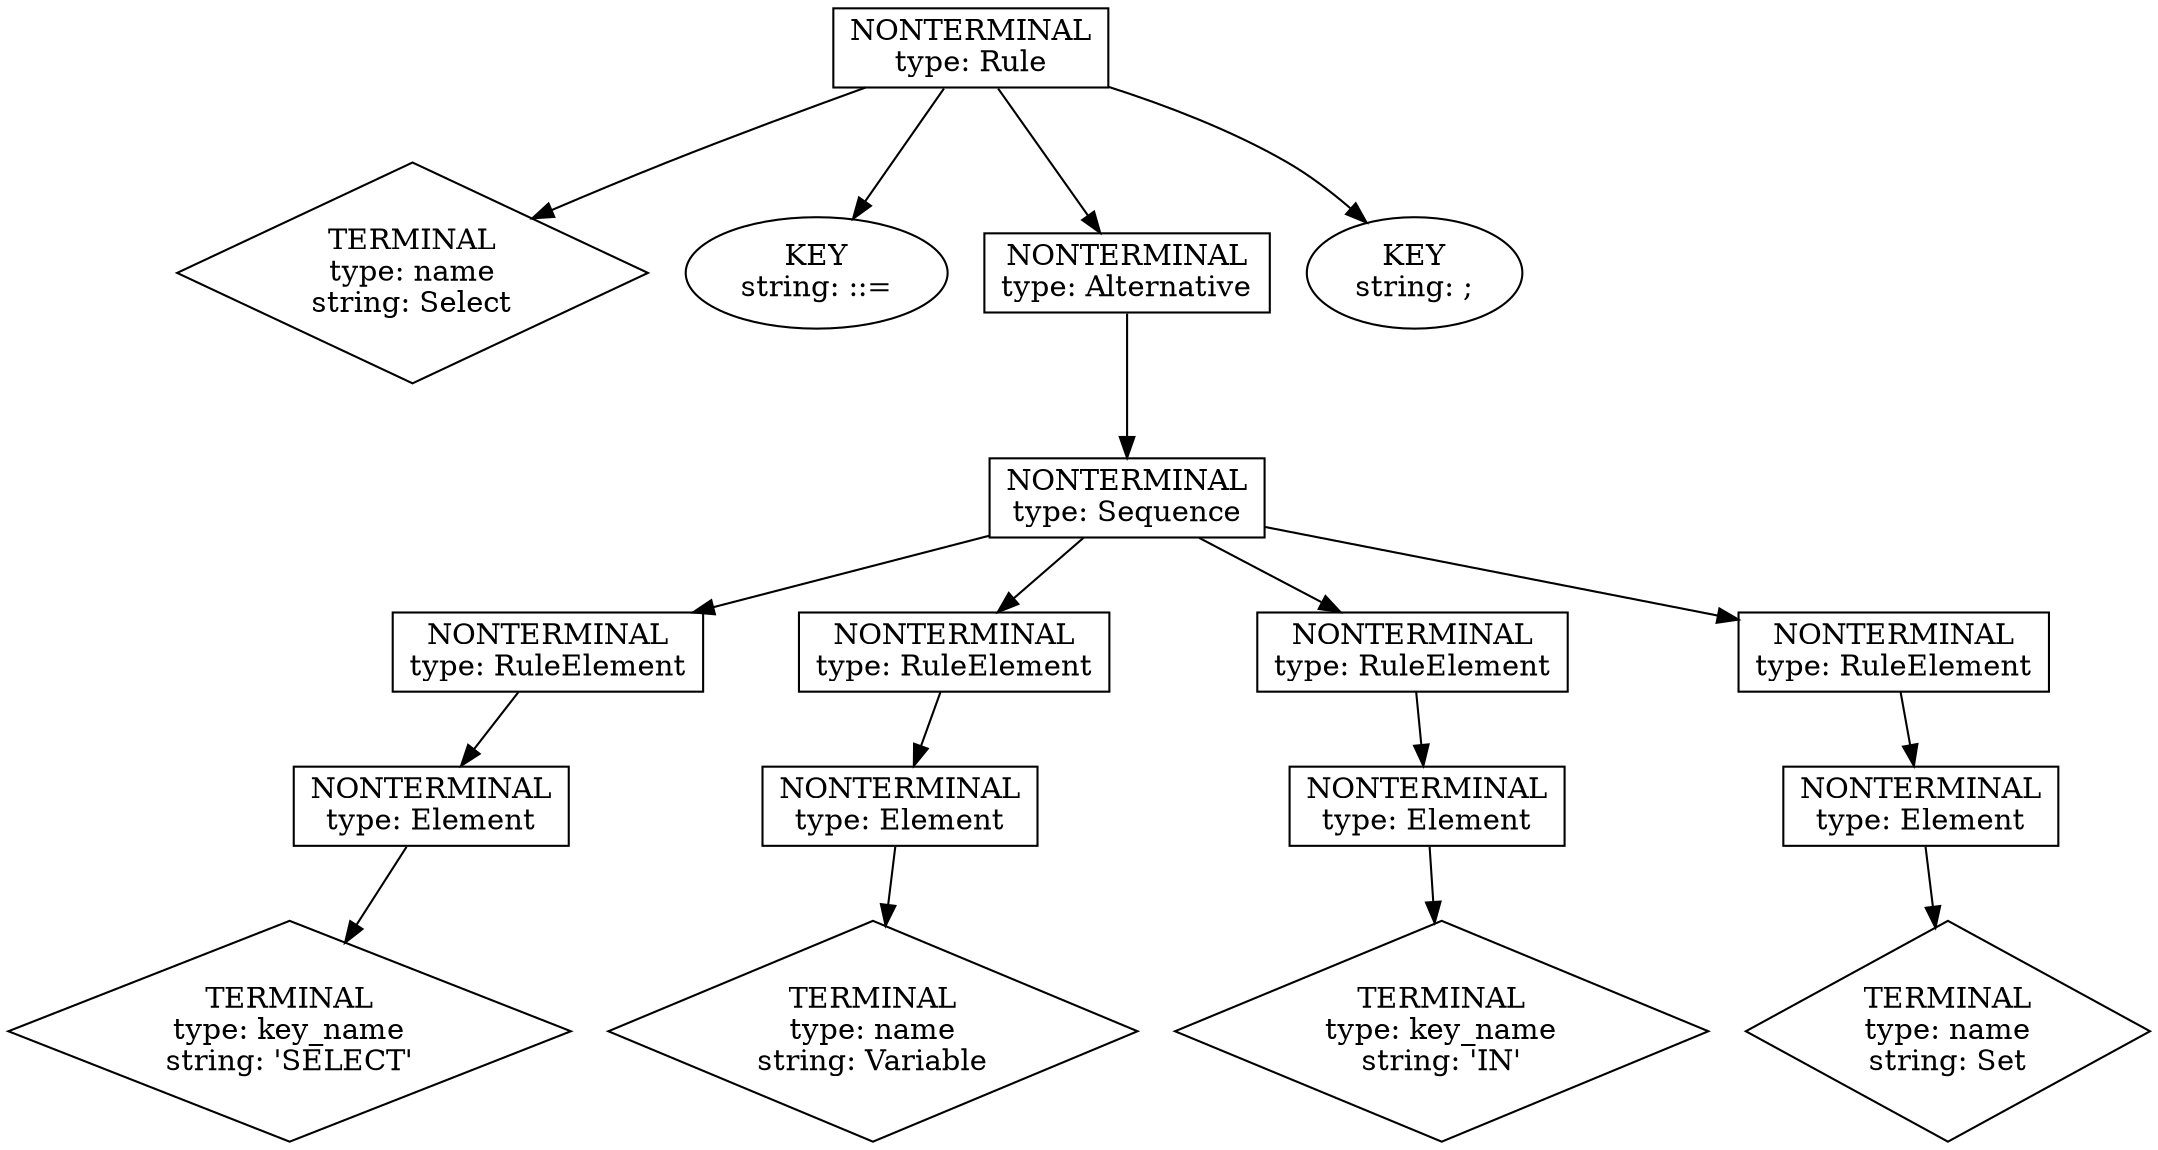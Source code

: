 digraph ast_Select {
	1 [label="NONTERMINAL
type: Rule" shape=box]
	2 [label="TERMINAL
type: name
string: Select" shape=diamond]
	1 -> 2
	3 [label="KEY
string: ::=" shape=oval]
	1 -> 3
	4 [label="NONTERMINAL
type: Alternative" shape=box]
	1 -> 4
	5 [label="KEY
string: ;" shape=oval]
	1 -> 5
	6 [label="NONTERMINAL
type: Sequence" shape=box]
	4 -> 6
	7 [label="NONTERMINAL
type: RuleElement" shape=box]
	6 -> 7
	8 [label="NONTERMINAL
type: RuleElement" shape=box]
	6 -> 8
	9 [label="NONTERMINAL
type: RuleElement" shape=box]
	6 -> 9
	10 [label="NONTERMINAL
type: RuleElement" shape=box]
	6 -> 10
	11 [label="NONTERMINAL
type: Element" shape=box]
	7 -> 11
	12 [label="NONTERMINAL
type: Element" shape=box]
	8 -> 12
	13 [label="NONTERMINAL
type: Element" shape=box]
	9 -> 13
	14 [label="NONTERMINAL
type: Element" shape=box]
	10 -> 14
	15 [label="TERMINAL
type: key_name
string: 'SELECT'" shape=diamond]
	11 -> 15
	16 [label="TERMINAL
type: name
string: Variable" shape=diamond]
	12 -> 16
	17 [label="TERMINAL
type: key_name
string: 'IN'" shape=diamond]
	13 -> 17
	18 [label="TERMINAL
type: name
string: Set" shape=diamond]
	14 -> 18
}
